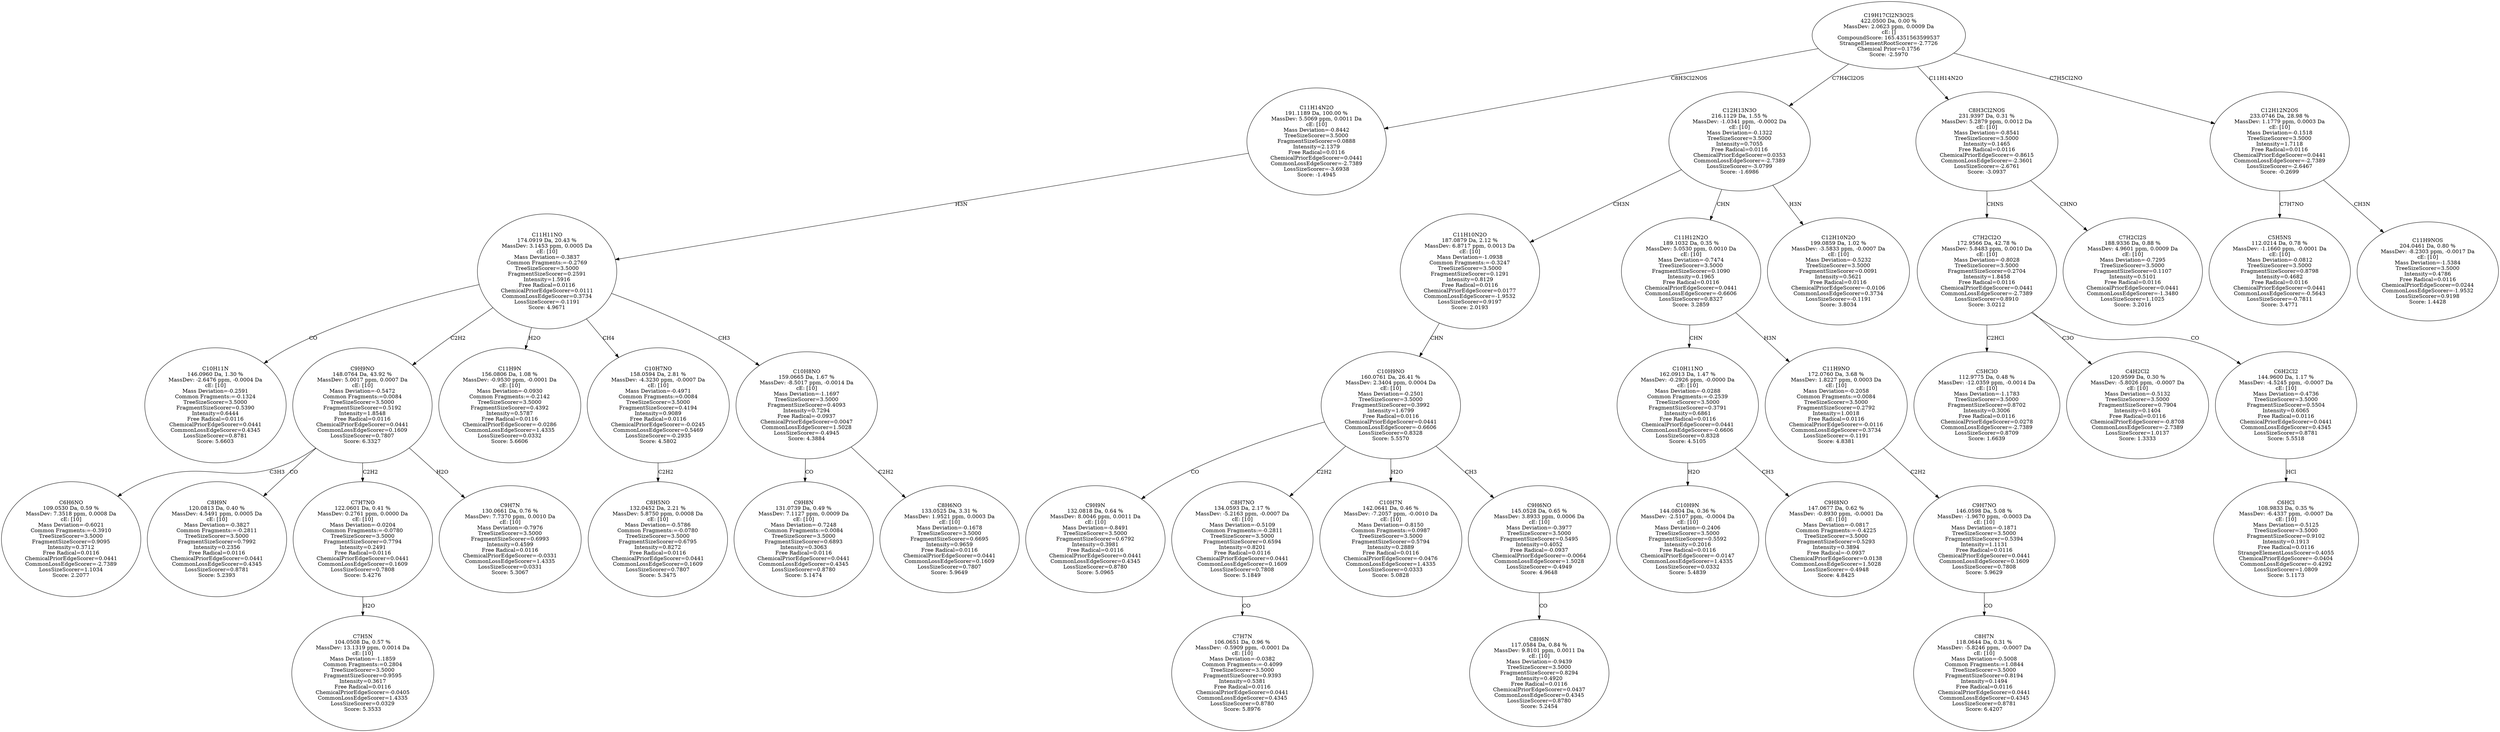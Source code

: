 strict digraph {
v1 [label="C10H11N\n146.0960 Da, 1.30 %\nMassDev: -2.6476 ppm, -0.0004 Da\ncE: [10]\nMass Deviation=-0.2591\nCommon Fragments:=-0.1324\nTreeSizeScorer=3.5000\nFragmentSizeScorer=0.5390\nIntensity=0.6444\nFree Radical=0.0116\nChemicalPriorEdgeScorer=0.0441\nCommonLossEdgeScorer=0.4345\nLossSizeScorer=0.8781\nScore: 5.6603"];
v2 [label="C6H6NO\n109.0530 Da, 0.59 %\nMassDev: 7.3518 ppm, 0.0008 Da\ncE: [10]\nMass Deviation=-0.6021\nCommon Fragments:=-0.3910\nTreeSizeScorer=3.5000\nFragmentSizeScorer=0.9095\nIntensity=0.3712\nFree Radical=0.0116\nChemicalPriorEdgeScorer=0.0441\nCommonLossEdgeScorer=-2.7389\nLossSizeScorer=1.1034\nScore: 2.2077"];
v3 [label="C8H9N\n120.0813 Da, 0.40 %\nMassDev: 4.5491 ppm, 0.0005 Da\ncE: [10]\nMass Deviation=-0.3827\nCommon Fragments:=-0.2811\nTreeSizeScorer=3.5000\nFragmentSizeScorer=0.7992\nIntensity=0.2356\nFree Radical=0.0116\nChemicalPriorEdgeScorer=0.0441\nCommonLossEdgeScorer=0.4345\nLossSizeScorer=0.8781\nScore: 5.2393"];
v4 [label="C7H5N\n104.0508 Da, 0.57 %\nMassDev: 13.1319 ppm, 0.0014 Da\ncE: [10]\nMass Deviation=-1.1859\nCommon Fragments:=0.2804\nTreeSizeScorer=3.5000\nFragmentSizeScorer=0.9595\nIntensity=0.3617\nFree Radical=0.0116\nChemicalPriorEdgeScorer=-0.0405\nCommonLossEdgeScorer=1.4335\nLossSizeScorer=0.0329\nScore: 5.3533"];
v5 [label="C7H7NO\n122.0601 Da, 0.41 %\nMassDev: 0.2761 ppm, 0.0000 Da\ncE: [10]\nMass Deviation=-0.0204\nCommon Fragments:=-0.0780\nTreeSizeScorer=3.5000\nFragmentSizeScorer=0.7794\nIntensity=0.2491\nFree Radical=0.0116\nChemicalPriorEdgeScorer=0.0441\nCommonLossEdgeScorer=0.1609\nLossSizeScorer=0.7808\nScore: 5.4276"];
v6 [label="C9H7N\n130.0661 Da, 0.76 %\nMassDev: 7.7370 ppm, 0.0010 Da\ncE: [10]\nMass Deviation=-0.7976\nTreeSizeScorer=3.5000\nFragmentSizeScorer=0.6993\nIntensity=0.4599\nFree Radical=0.0116\nChemicalPriorEdgeScorer=-0.0331\nCommonLossEdgeScorer=1.4335\nLossSizeScorer=0.0331\nScore: 5.3067"];
v7 [label="C9H9NO\n148.0764 Da, 43.92 %\nMassDev: 5.0017 ppm, 0.0007 Da\ncE: [10]\nMass Deviation=-0.5472\nCommon Fragments:=0.0084\nTreeSizeScorer=3.5000\nFragmentSizeScorer=0.5192\nIntensity=1.8548\nFree Radical=0.0116\nChemicalPriorEdgeScorer=0.0441\nCommonLossEdgeScorer=0.1609\nLossSizeScorer=0.7807\nScore: 6.3327"];
v8 [label="C11H9N\n156.0806 Da, 1.08 %\nMassDev: -0.9530 ppm, -0.0001 Da\ncE: [10]\nMass Deviation=-0.0930\nCommon Fragments:=-0.2142\nTreeSizeScorer=3.5000\nFragmentSizeScorer=0.4392\nIntensity=0.5787\nFree Radical=0.0116\nChemicalPriorEdgeScorer=-0.0286\nCommonLossEdgeScorer=1.4335\nLossSizeScorer=0.0332\nScore: 5.6606"];
v9 [label="C8H5NO\n132.0452 Da, 2.21 %\nMassDev: 5.8750 ppm, 0.0008 Da\ncE: [10]\nMass Deviation=-0.5786\nCommon Fragments:=-0.0780\nTreeSizeScorer=3.5000\nFragmentSizeScorer=0.6795\nIntensity=0.8272\nFree Radical=0.0116\nChemicalPriorEdgeScorer=0.0441\nCommonLossEdgeScorer=0.1609\nLossSizeScorer=0.7807\nScore: 5.3475"];
v10 [label="C10H7NO\n158.0594 Da, 2.81 %\nMassDev: -4.3230 ppm, -0.0007 Da\ncE: [10]\nMass Deviation=-0.4971\nCommon Fragments:=0.0084\nTreeSizeScorer=3.5000\nFragmentSizeScorer=0.4194\nIntensity=0.9089\nFree Radical=0.0116\nChemicalPriorEdgeScorer=-0.0245\nCommonLossEdgeScorer=0.5469\nLossSizeScorer=-0.2935\nScore: 4.5802"];
v11 [label="C9H8N\n131.0739 Da, 0.49 %\nMassDev: 7.1127 ppm, 0.0009 Da\ncE: [10]\nMass Deviation=-0.7248\nCommon Fragments:=0.0084\nTreeSizeScorer=3.5000\nFragmentSizeScorer=0.6893\nIntensity=0.3063\nFree Radical=0.0116\nChemicalPriorEdgeScorer=0.0441\nCommonLossEdgeScorer=0.4345\nLossSizeScorer=0.8780\nScore: 5.1474"];
v12 [label="C8H6NO\n133.0525 Da, 3.31 %\nMassDev: 1.9521 ppm, 0.0003 Da\ncE: [10]\nMass Deviation=-0.1678\nTreeSizeScorer=3.5000\nFragmentSizeScorer=0.6695\nIntensity=0.9659\nFree Radical=0.0116\nChemicalPriorEdgeScorer=0.0441\nCommonLossEdgeScorer=0.1609\nLossSizeScorer=0.7807\nScore: 5.9649"];
v13 [label="C10H8NO\n159.0665 Da, 1.67 %\nMassDev: -8.5017 ppm, -0.0014 Da\ncE: [10]\nMass Deviation=-1.1697\nTreeSizeScorer=3.5000\nFragmentSizeScorer=0.4093\nIntensity=0.7294\nFree Radical=-0.0937\nChemicalPriorEdgeScorer=0.0047\nCommonLossEdgeScorer=1.5028\nLossSizeScorer=-0.4945\nScore: 4.3884"];
v14 [label="C11H11NO\n174.0919 Da, 20.43 %\nMassDev: 3.1453 ppm, 0.0005 Da\ncE: [10]\nMass Deviation=-0.3837\nCommon Fragments:=-0.2769\nTreeSizeScorer=3.5000\nFragmentSizeScorer=0.2591\nIntensity=1.5916\nFree Radical=0.0116\nChemicalPriorEdgeScorer=0.0111\nCommonLossEdgeScorer=0.3734\nLossSizeScorer=-0.1191\nScore: 4.9671"];
v15 [label="C11H14N2O\n191.1189 Da, 100.00 %\nMassDev: 5.5069 ppm, 0.0011 Da\ncE: [10]\nMass Deviation=-0.8442\nTreeSizeScorer=3.5000\nFragmentSizeScorer=0.0888\nIntensity=2.1379\nFree Radical=0.0116\nChemicalPriorEdgeScorer=0.0441\nCommonLossEdgeScorer=-2.7389\nLossSizeScorer=-3.6938\nScore: -1.4945"];
v16 [label="C9H9N\n132.0818 Da, 0.64 %\nMassDev: 8.0046 ppm, 0.0011 Da\ncE: [10]\nMass Deviation=-0.8491\nTreeSizeScorer=3.5000\nFragmentSizeScorer=0.6792\nIntensity=0.3981\nFree Radical=0.0116\nChemicalPriorEdgeScorer=0.0441\nCommonLossEdgeScorer=0.4345\nLossSizeScorer=0.8780\nScore: 5.0965"];
v17 [label="C7H7N\n106.0651 Da, 0.96 %\nMassDev: -0.5909 ppm, -0.0001 Da\ncE: [10]\nMass Deviation=-0.0382\nCommon Fragments:=-0.4099\nTreeSizeScorer=3.5000\nFragmentSizeScorer=0.9393\nIntensity=0.5381\nFree Radical=0.0116\nChemicalPriorEdgeScorer=0.0441\nCommonLossEdgeScorer=0.4345\nLossSizeScorer=0.8780\nScore: 5.8976"];
v18 [label="C8H7NO\n134.0593 Da, 2.17 %\nMassDev: -5.2163 ppm, -0.0007 Da\ncE: [10]\nMass Deviation=-0.5109\nCommon Fragments:=-0.2811\nTreeSizeScorer=3.5000\nFragmentSizeScorer=0.6594\nIntensity=0.8201\nFree Radical=0.0116\nChemicalPriorEdgeScorer=0.0441\nCommonLossEdgeScorer=0.1609\nLossSizeScorer=0.7808\nScore: 5.1849"];
v19 [label="C10H7N\n142.0641 Da, 0.46 %\nMassDev: -7.2057 ppm, -0.0010 Da\ncE: [10]\nMass Deviation=-0.8150\nCommon Fragments:=0.0987\nTreeSizeScorer=3.5000\nFragmentSizeScorer=0.5794\nIntensity=0.2889\nFree Radical=0.0116\nChemicalPriorEdgeScorer=-0.0476\nCommonLossEdgeScorer=1.4335\nLossSizeScorer=0.0333\nScore: 5.0828"];
v20 [label="C8H6N\n117.0584 Da, 0.84 %\nMassDev: 9.8101 ppm, 0.0011 Da\ncE: [10]\nMass Deviation=-0.9439\nTreeSizeScorer=3.5000\nFragmentSizeScorer=0.8294\nIntensity=0.4920\nFree Radical=0.0116\nChemicalPriorEdgeScorer=0.0437\nCommonLossEdgeScorer=0.4345\nLossSizeScorer=0.8780\nScore: 5.2454"];
v21 [label="C9H6NO\n145.0528 Da, 0.65 %\nMassDev: 3.8933 ppm, 0.0006 Da\ncE: [10]\nMass Deviation=-0.3977\nTreeSizeScorer=3.5000\nFragmentSizeScorer=0.5495\nIntensity=0.4052\nFree Radical=-0.0937\nChemicalPriorEdgeScorer=-0.0064\nCommonLossEdgeScorer=1.5028\nLossSizeScorer=-0.4949\nScore: 4.9648"];
v22 [label="C10H9NO\n160.0761 Da, 26.41 %\nMassDev: 2.3404 ppm, 0.0004 Da\ncE: [10]\nMass Deviation=-0.2501\nTreeSizeScorer=3.5000\nFragmentSizeScorer=0.3992\nIntensity=1.6799\nFree Radical=0.0116\nChemicalPriorEdgeScorer=0.0441\nCommonLossEdgeScorer=-0.6606\nLossSizeScorer=0.8328\nScore: 5.5570"];
v23 [label="C11H10N2O\n187.0879 Da, 2.12 %\nMassDev: 6.8717 ppm, 0.0013 Da\ncE: [10]\nMass Deviation=-1.0938\nCommon Fragments:=-0.3247\nTreeSizeScorer=3.5000\nFragmentSizeScorer=0.1291\nIntensity=0.8129\nFree Radical=0.0116\nChemicalPriorEdgeScorer=0.0177\nCommonLossEdgeScorer=-1.9532\nLossSizeScorer=0.9197\nScore: 2.0193"];
v24 [label="C10H9N\n144.0804 Da, 0.36 %\nMassDev: -2.5107 ppm, -0.0004 Da\ncE: [10]\nMass Deviation=-0.2406\nTreeSizeScorer=3.5000\nFragmentSizeScorer=0.5592\nIntensity=0.2016\nFree Radical=0.0116\nChemicalPriorEdgeScorer=-0.0147\nCommonLossEdgeScorer=1.4335\nLossSizeScorer=0.0332\nScore: 5.4839"];
v25 [label="C9H8NO\n147.0677 Da, 0.62 %\nMassDev: -0.8930 ppm, -0.0001 Da\ncE: [10]\nMass Deviation=-0.0817\nCommon Fragments:=-0.4225\nTreeSizeScorer=3.5000\nFragmentSizeScorer=0.5293\nIntensity=0.3894\nFree Radical=-0.0937\nChemicalPriorEdgeScorer=0.0138\nCommonLossEdgeScorer=1.5028\nLossSizeScorer=-0.4948\nScore: 4.8425"];
v26 [label="C10H11NO\n162.0913 Da, 1.47 %\nMassDev: -0.2926 ppm, -0.0000 Da\ncE: [10]\nMass Deviation=-0.0288\nCommon Fragments:=-0.2539\nTreeSizeScorer=3.5000\nFragmentSizeScorer=0.3791\nIntensity=0.6861\nFree Radical=0.0116\nChemicalPriorEdgeScorer=0.0441\nCommonLossEdgeScorer=-0.6606\nLossSizeScorer=0.8328\nScore: 4.5105"];
v27 [label="C8H7N\n118.0644 Da, 0.31 %\nMassDev: -5.8246 ppm, -0.0007 Da\ncE: [10]\nMass Deviation=-0.5008\nCommon Fragments:=1.0844\nTreeSizeScorer=3.5000\nFragmentSizeScorer=0.8194\nIntensity=0.1494\nFree Radical=0.0116\nChemicalPriorEdgeScorer=0.0441\nCommonLossEdgeScorer=0.4345\nLossSizeScorer=0.8781\nScore: 6.4207"];
v28 [label="C9H7NO\n146.0598 Da, 5.08 %\nMassDev: -1.9670 ppm, -0.0003 Da\ncE: [10]\nMass Deviation=-0.1871\nTreeSizeScorer=3.5000\nFragmentSizeScorer=0.5394\nIntensity=1.1131\nFree Radical=0.0116\nChemicalPriorEdgeScorer=0.0441\nCommonLossEdgeScorer=0.1609\nLossSizeScorer=0.7808\nScore: 5.9629"];
v29 [label="C11H9NO\n172.0760 Da, 3.68 %\nMassDev: 1.8227 ppm, 0.0003 Da\ncE: [10]\nMass Deviation=-0.2058\nCommon Fragments:=0.0084\nTreeSizeScorer=3.5000\nFragmentSizeScorer=0.2792\nIntensity=1.0018\nFree Radical=0.0116\nChemicalPriorEdgeScorer=-0.0116\nCommonLossEdgeScorer=0.3734\nLossSizeScorer=-0.1191\nScore: 4.8381"];
v30 [label="C11H12N2O\n189.1032 Da, 0.35 %\nMassDev: 5.0530 ppm, 0.0010 Da\ncE: [10]\nMass Deviation=-0.7474\nTreeSizeScorer=3.5000\nFragmentSizeScorer=0.1090\nIntensity=0.1965\nFree Radical=0.0116\nChemicalPriorEdgeScorer=0.0441\nCommonLossEdgeScorer=-0.6606\nLossSizeScorer=0.8327\nScore: 3.2859"];
v31 [label="C12H10N2O\n199.0859 Da, 1.02 %\nMassDev: -3.5833 ppm, -0.0007 Da\ncE: [10]\nMass Deviation=-0.5232\nTreeSizeScorer=3.5000\nFragmentSizeScorer=0.0091\nIntensity=0.5621\nFree Radical=0.0116\nChemicalPriorEdgeScorer=-0.0106\nCommonLossEdgeScorer=0.3734\nLossSizeScorer=-0.1191\nScore: 3.8034"];
v32 [label="C12H13N3O\n216.1129 Da, 1.55 %\nMassDev: -1.0341 ppm, -0.0002 Da\ncE: [10]\nMass Deviation=-0.1322\nTreeSizeScorer=3.5000\nIntensity=0.7055\nFree Radical=0.0116\nChemicalPriorEdgeScorer=0.0353\nCommonLossEdgeScorer=-2.7389\nLossSizeScorer=-3.0799\nScore: -1.6986"];
v33 [label="C5HClO\n112.9775 Da, 0.48 %\nMassDev: -12.0359 ppm, -0.0014 Da\ncE: [10]\nMass Deviation=-1.1783\nTreeSizeScorer=3.5000\nFragmentSizeScorer=0.8702\nIntensity=0.3006\nFree Radical=0.0116\nChemicalPriorEdgeScorer=0.0278\nCommonLossEdgeScorer=-2.7389\nLossSizeScorer=0.8709\nScore: 1.6639"];
v34 [label="C4H2Cl2\n120.9599 Da, 0.30 %\nMassDev: -5.8026 ppm, -0.0007 Da\ncE: [10]\nMass Deviation=-0.5132\nTreeSizeScorer=3.5000\nFragmentSizeScorer=0.7904\nIntensity=0.1404\nFree Radical=0.0116\nChemicalPriorEdgeScorer=-0.8708\nCommonLossEdgeScorer=-2.7389\nLossSizeScorer=1.0137\nScore: 1.3333"];
v35 [label="C6HCl\n108.9833 Da, 0.35 %\nMassDev: -6.4337 ppm, -0.0007 Da\ncE: [10]\nMass Deviation=-0.5125\nTreeSizeScorer=3.5000\nFragmentSizeScorer=0.9102\nIntensity=0.1913\nFree Radical=0.0116\nStrangeElementLossScorer=0.4055\nChemicalPriorEdgeScorer=-0.0404\nCommonLossEdgeScorer=-0.4292\nLossSizeScorer=1.0809\nScore: 5.1173"];
v36 [label="C6H2Cl2\n144.9600 Da, 1.17 %\nMassDev: -4.5245 ppm, -0.0007 Da\ncE: [10]\nMass Deviation=-0.4736\nTreeSizeScorer=3.5000\nFragmentSizeScorer=0.5504\nIntensity=0.6065\nFree Radical=0.0116\nChemicalPriorEdgeScorer=0.0441\nCommonLossEdgeScorer=0.4345\nLossSizeScorer=0.8781\nScore: 5.5518"];
v37 [label="C7H2Cl2O\n172.9566 Da, 42.78 %\nMassDev: 5.8483 ppm, 0.0010 Da\ncE: [10]\nMass Deviation=-0.8028\nTreeSizeScorer=3.5000\nFragmentSizeScorer=0.2704\nIntensity=1.8458\nFree Radical=0.0116\nChemicalPriorEdgeScorer=0.0441\nCommonLossEdgeScorer=-2.7389\nLossSizeScorer=0.8910\nScore: 3.0212"];
v38 [label="C7H2Cl2S\n188.9336 Da, 0.88 %\nMassDev: 4.9601 ppm, 0.0009 Da\ncE: [10]\nMass Deviation=-0.7295\nTreeSizeScorer=3.5000\nFragmentSizeScorer=0.1107\nIntensity=0.5101\nFree Radical=0.0116\nChemicalPriorEdgeScorer=0.0441\nCommonLossEdgeScorer=-1.3480\nLossSizeScorer=1.1025\nScore: 3.2016"];
v39 [label="C8H3Cl2NOS\n231.9397 Da, 0.31 %\nMassDev: 5.2879 ppm, 0.0012 Da\ncE: [10]\nMass Deviation=-0.8541\nTreeSizeScorer=3.5000\nIntensity=0.1465\nFree Radical=0.0116\nChemicalPriorEdgeScorer=-0.8615\nCommonLossEdgeScorer=-2.3601\nLossSizeScorer=-2.6761\nScore: -3.0937"];
v40 [label="C5H5NS\n112.0214 Da, 0.78 %\nMassDev: -1.1660 ppm, -0.0001 Da\ncE: [10]\nMass Deviation=-0.0812\nTreeSizeScorer=3.5000\nFragmentSizeScorer=0.8798\nIntensity=0.4682\nFree Radical=0.0116\nChemicalPriorEdgeScorer=0.0441\nCommonLossEdgeScorer=-0.5643\nLossSizeScorer=-0.7811\nScore: 3.4771"];
v41 [label="C11H9NOS\n204.0461 Da, 0.80 %\nMassDev: -8.2303 ppm, -0.0017 Da\ncE: [10]\nMass Deviation=-1.5384\nTreeSizeScorer=3.5000\nIntensity=0.4786\nFree Radical=0.0116\nChemicalPriorEdgeScorer=0.0244\nCommonLossEdgeScorer=-1.9532\nLossSizeScorer=0.9198\nScore: 1.4428"];
v42 [label="C12H12N2OS\n233.0746 Da, 28.98 %\nMassDev: 1.1779 ppm, 0.0003 Da\ncE: [10]\nMass Deviation=-0.1518\nTreeSizeScorer=3.5000\nIntensity=1.7118\nFree Radical=0.0116\nChemicalPriorEdgeScorer=0.0441\nCommonLossEdgeScorer=-2.7389\nLossSizeScorer=-2.6467\nScore: -0.2699"];
v43 [label="C19H17Cl2N3O2S\n422.0500 Da, 0.00 %\nMassDev: 2.0623 ppm, 0.0009 Da\ncE: []\nCompoundScore: 165.4351563599537\nStrangeElementRootScorer=-2.7726\nChemical Prior=0.1756\nScore: -2.5970"];
v14 -> v1 [label="CO"];
v7 -> v2 [label="C3H3"];
v7 -> v3 [label="CO"];
v5 -> v4 [label="H2O"];
v7 -> v5 [label="C2H2"];
v7 -> v6 [label="H2O"];
v14 -> v7 [label="C2H2"];
v14 -> v8 [label="H2O"];
v10 -> v9 [label="C2H2"];
v14 -> v10 [label="CH4"];
v13 -> v11 [label="CO"];
v13 -> v12 [label="C2H2"];
v14 -> v13 [label="CH3"];
v15 -> v14 [label="H3N"];
v43 -> v15 [label="C8H3Cl2NOS"];
v22 -> v16 [label="CO"];
v18 -> v17 [label="CO"];
v22 -> v18 [label="C2H2"];
v22 -> v19 [label="H2O"];
v21 -> v20 [label="CO"];
v22 -> v21 [label="CH3"];
v23 -> v22 [label="CHN"];
v32 -> v23 [label="CH3N"];
v26 -> v24 [label="H2O"];
v26 -> v25 [label="CH3"];
v30 -> v26 [label="CHN"];
v28 -> v27 [label="CO"];
v29 -> v28 [label="C2H2"];
v30 -> v29 [label="H3N"];
v32 -> v30 [label="CHN"];
v32 -> v31 [label="H3N"];
v43 -> v32 [label="C7H4Cl2OS"];
v37 -> v33 [label="C2HCl"];
v37 -> v34 [label="C3O"];
v36 -> v35 [label="HCl"];
v37 -> v36 [label="CO"];
v39 -> v37 [label="CHNS"];
v39 -> v38 [label="CHNO"];
v43 -> v39 [label="C11H14N2O"];
v42 -> v40 [label="C7H7NO"];
v42 -> v41 [label="CH3N"];
v43 -> v42 [label="C7H5Cl2NO"];
}